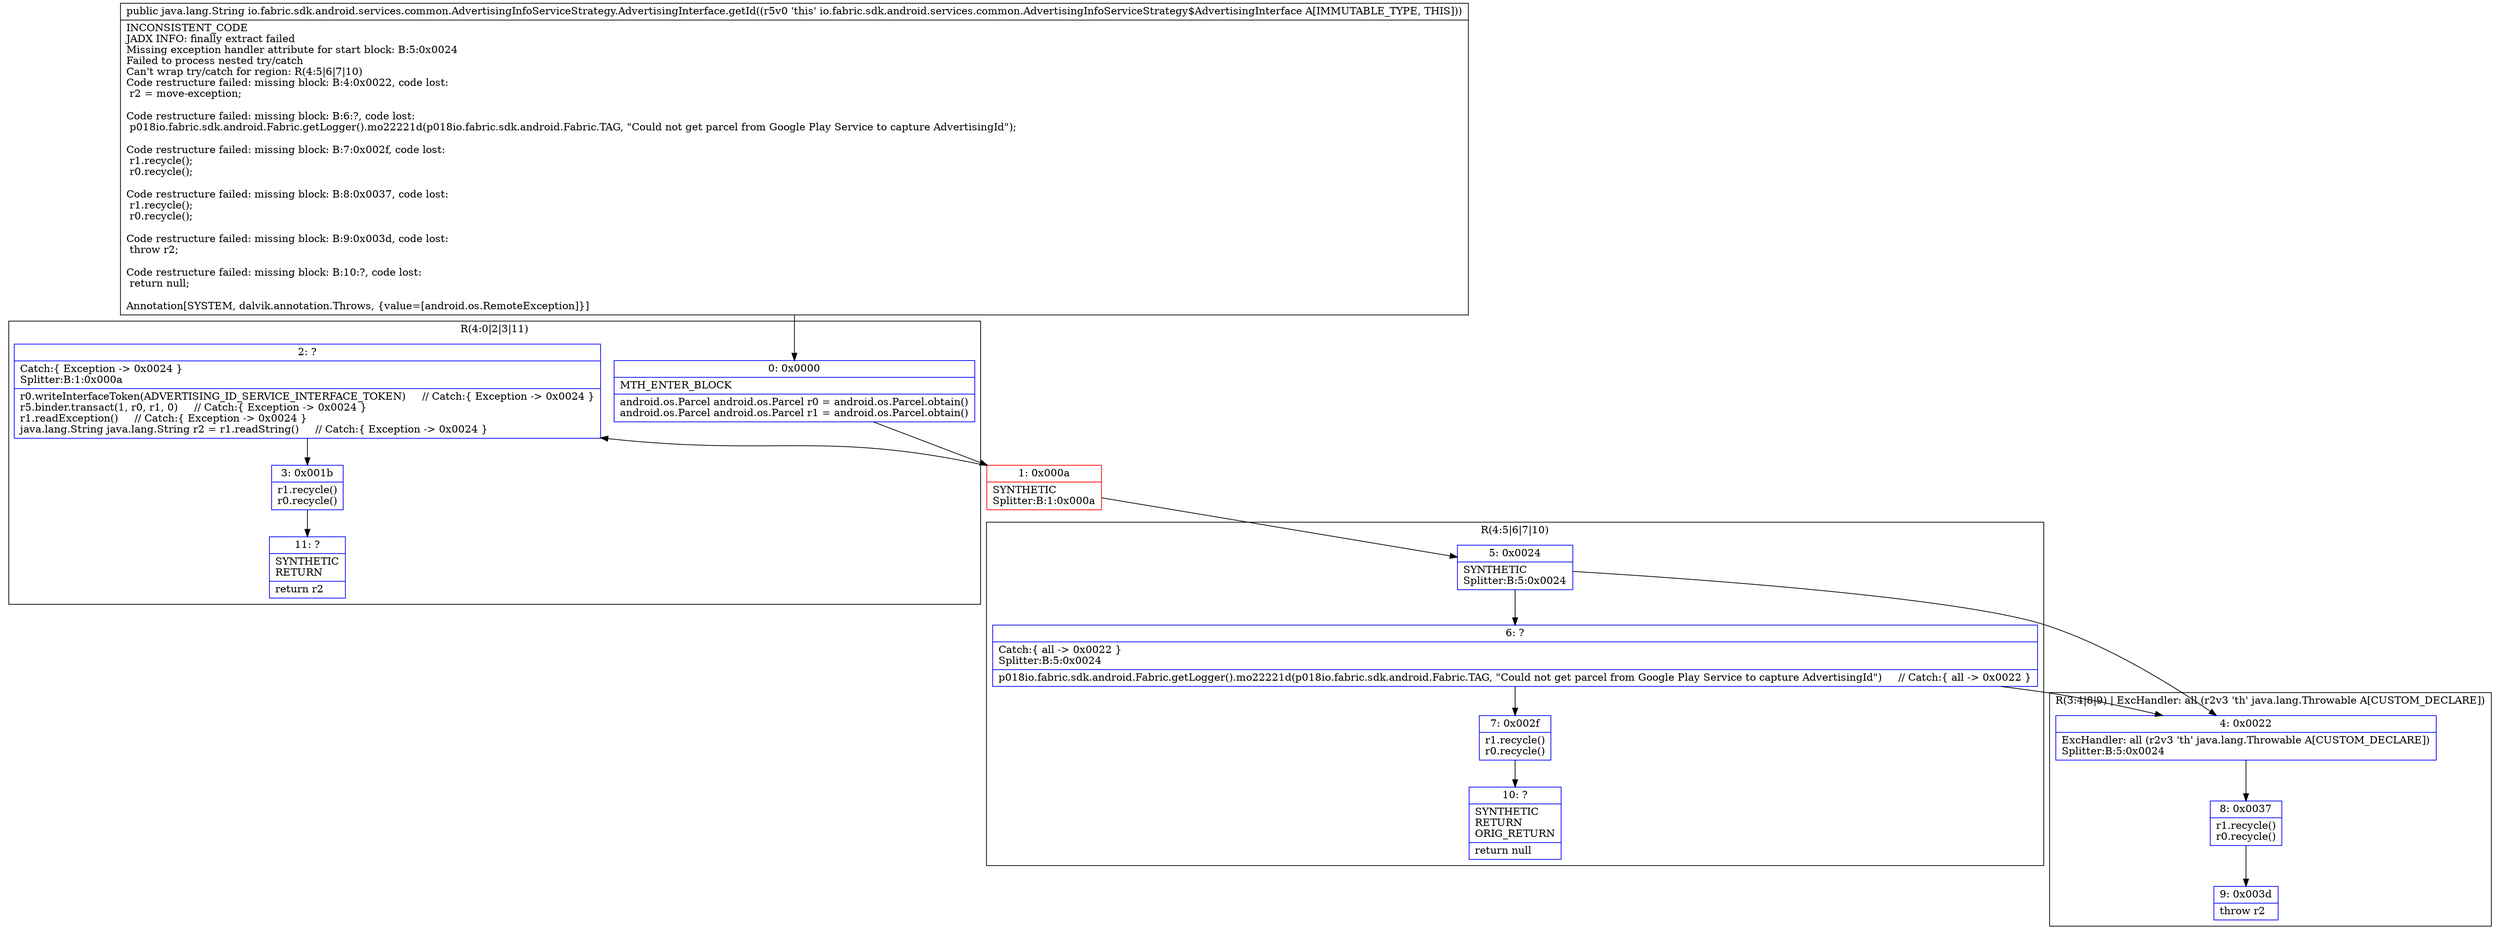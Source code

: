 digraph "CFG forio.fabric.sdk.android.services.common.AdvertisingInfoServiceStrategy.AdvertisingInterface.getId()Ljava\/lang\/String;" {
subgraph cluster_Region_1619498511 {
label = "R(4:0|2|3|11)";
node [shape=record,color=blue];
Node_0 [shape=record,label="{0\:\ 0x0000|MTH_ENTER_BLOCK\l|android.os.Parcel android.os.Parcel r0 = android.os.Parcel.obtain()\landroid.os.Parcel android.os.Parcel r1 = android.os.Parcel.obtain()\l}"];
Node_2 [shape=record,label="{2\:\ ?|Catch:\{ Exception \-\> 0x0024 \}\lSplitter:B:1:0x000a\l|r0.writeInterfaceToken(ADVERTISING_ID_SERVICE_INTERFACE_TOKEN)     \/\/ Catch:\{ Exception \-\> 0x0024 \}\lr5.binder.transact(1, r0, r1, 0)     \/\/ Catch:\{ Exception \-\> 0x0024 \}\lr1.readException()     \/\/ Catch:\{ Exception \-\> 0x0024 \}\ljava.lang.String java.lang.String r2 = r1.readString()     \/\/ Catch:\{ Exception \-\> 0x0024 \}\l}"];
Node_3 [shape=record,label="{3\:\ 0x001b|r1.recycle()\lr0.recycle()\l}"];
Node_11 [shape=record,label="{11\:\ ?|SYNTHETIC\lRETURN\l|return r2\l}"];
}
subgraph cluster_Region_1784467257 {
label = "R(4:5|6|7|10)";
node [shape=record,color=blue];
Node_5 [shape=record,label="{5\:\ 0x0024|SYNTHETIC\lSplitter:B:5:0x0024\l}"];
Node_6 [shape=record,label="{6\:\ ?|Catch:\{ all \-\> 0x0022 \}\lSplitter:B:5:0x0024\l|p018io.fabric.sdk.android.Fabric.getLogger().mo22221d(p018io.fabric.sdk.android.Fabric.TAG, \"Could not get parcel from Google Play Service to capture AdvertisingId\")     \/\/ Catch:\{ all \-\> 0x0022 \}\l}"];
Node_7 [shape=record,label="{7\:\ 0x002f|r1.recycle()\lr0.recycle()\l}"];
Node_10 [shape=record,label="{10\:\ ?|SYNTHETIC\lRETURN\lORIG_RETURN\l|return null\l}"];
}
subgraph cluster_Region_626760825 {
label = "R(3:4|8|9) | ExcHandler: all (r2v3 'th' java.lang.Throwable A[CUSTOM_DECLARE])\l";
node [shape=record,color=blue];
Node_4 [shape=record,label="{4\:\ 0x0022|ExcHandler: all (r2v3 'th' java.lang.Throwable A[CUSTOM_DECLARE])\lSplitter:B:5:0x0024\l}"];
Node_8 [shape=record,label="{8\:\ 0x0037|r1.recycle()\lr0.recycle()\l}"];
Node_9 [shape=record,label="{9\:\ 0x003d|throw r2\l}"];
}
Node_1 [shape=record,color=red,label="{1\:\ 0x000a|SYNTHETIC\lSplitter:B:1:0x000a\l}"];
MethodNode[shape=record,label="{public java.lang.String io.fabric.sdk.android.services.common.AdvertisingInfoServiceStrategy.AdvertisingInterface.getId((r5v0 'this' io.fabric.sdk.android.services.common.AdvertisingInfoServiceStrategy$AdvertisingInterface A[IMMUTABLE_TYPE, THIS]))  | INCONSISTENT_CODE\lJADX INFO: finally extract failed\lMissing exception handler attribute for start block: B:5:0x0024\lFailed to process nested try\/catch\lCan't wrap try\/catch for region: R(4:5\|6\|7\|10)\lCode restructure failed: missing block: B:4:0x0022, code lost:\l    r2 = move\-exception;\l\lCode restructure failed: missing block: B:6:?, code lost:\l    p018io.fabric.sdk.android.Fabric.getLogger().mo22221d(p018io.fabric.sdk.android.Fabric.TAG, \"Could not get parcel from Google Play Service to capture AdvertisingId\");\l\lCode restructure failed: missing block: B:7:0x002f, code lost:\l    r1.recycle();\l    r0.recycle();\l\lCode restructure failed: missing block: B:8:0x0037, code lost:\l    r1.recycle();\l    r0.recycle();\l\lCode restructure failed: missing block: B:9:0x003d, code lost:\l    throw r2;\l\lCode restructure failed: missing block: B:10:?, code lost:\l    return null;\l\lAnnotation[SYSTEM, dalvik.annotation.Throws, \{value=[android.os.RemoteException]\}]\l}"];
MethodNode -> Node_0;
Node_0 -> Node_1;
Node_2 -> Node_3;
Node_3 -> Node_11;
Node_5 -> Node_6;
Node_5 -> Node_4;
Node_6 -> Node_7;
Node_6 -> Node_4;
Node_7 -> Node_10;
Node_4 -> Node_8;
Node_8 -> Node_9;
Node_1 -> Node_2;
Node_1 -> Node_5;
}

